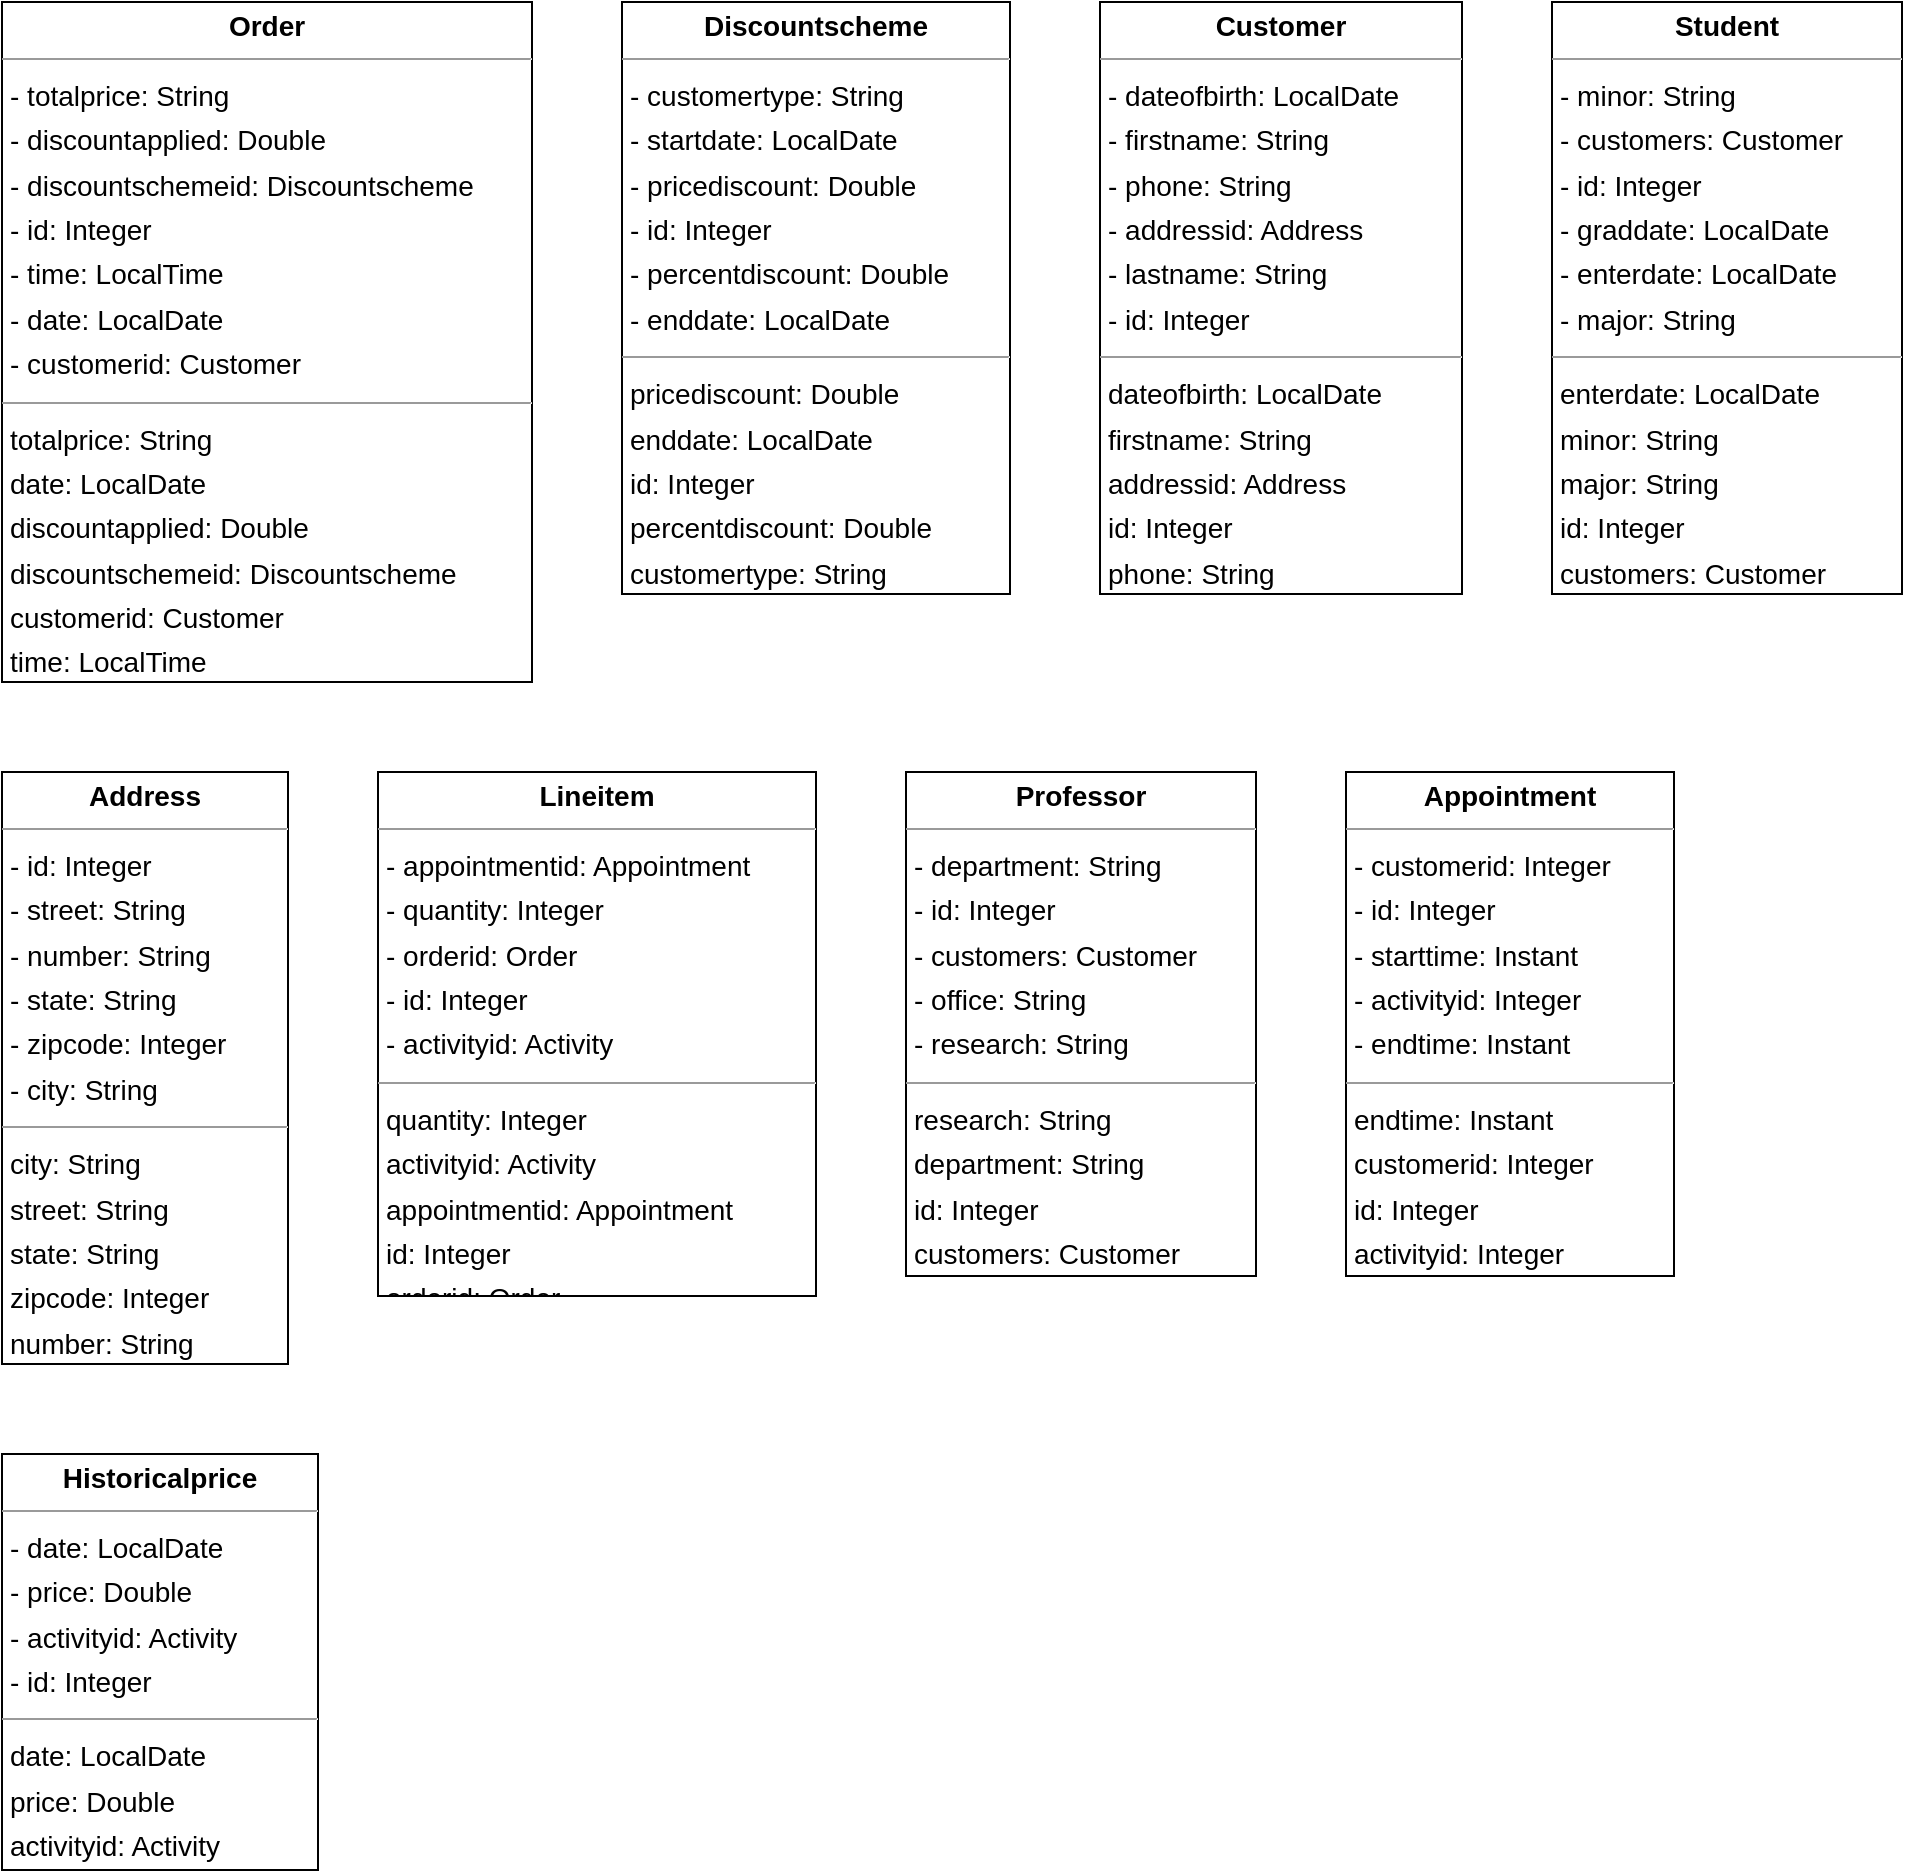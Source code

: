 <mxGraphModel dx="0" dy="0" grid="1" gridSize="10" guides="1" tooltips="1" connect="1" arrows="1" fold="1" page="0" pageScale="1" background="none" math="0" shadow="0">
  <root>
    <mxCell id="0" />
    <mxCell id="1" parent="0" />
    <mxCell id="node8" parent="1" vertex="1" value="&lt;p style=&quot;margin:0px;margin-top:4px;text-align:center;&quot;&gt;&lt;b&gt;Address&lt;/b&gt;&lt;/p&gt;&lt;hr size=&quot;1&quot;/&gt;&lt;p style=&quot;margin:0 0 0 4px;line-height:1.6;&quot;&gt;- id: Integer&lt;br/&gt;- street: String&lt;br/&gt;- number: String&lt;br/&gt;- state: String&lt;br/&gt;- zipcode: Integer&lt;br/&gt;- city: String&lt;/p&gt;&lt;hr size=&quot;1&quot;/&gt;&lt;p style=&quot;margin:0 0 0 4px;line-height:1.6;&quot;&gt; city: String&lt;br/&gt; street: String&lt;br/&gt; state: String&lt;br/&gt; zipcode: Integer&lt;br/&gt; number: String&lt;br/&gt; id: Integer&lt;/p&gt;" style="verticalAlign=top;align=left;overflow=fill;fontSize=14;fontFamily=Helvetica;html=1;rounded=0;shadow=0;comic=0;labelBackgroundColor=none;strokeWidth=1;">
      <mxGeometry x="-133" y="215" width="143" height="296" as="geometry" />
    </mxCell>
    <mxCell id="node6" parent="1" vertex="1" value="&lt;p style=&quot;margin:0px;margin-top:4px;text-align:center;&quot;&gt;&lt;b&gt;Appointment&lt;/b&gt;&lt;/p&gt;&lt;hr size=&quot;1&quot;/&gt;&lt;p style=&quot;margin:0 0 0 4px;line-height:1.6;&quot;&gt;- customerid: Integer&lt;br/&gt;- id: Integer&lt;br/&gt;- starttime: Instant&lt;br/&gt;- activityid: Integer&lt;br/&gt;- endtime: Instant&lt;/p&gt;&lt;hr size=&quot;1&quot;/&gt;&lt;p style=&quot;margin:0 0 0 4px;line-height:1.6;&quot;&gt; endtime: Instant&lt;br/&gt; customerid: Integer&lt;br/&gt; id: Integer&lt;br/&gt; activityid: Integer&lt;br/&gt; starttime: Instant&lt;/p&gt;" style="verticalAlign=top;align=left;overflow=fill;fontSize=14;fontFamily=Helvetica;html=1;rounded=0;shadow=0;comic=0;labelBackgroundColor=none;strokeWidth=1;">
      <mxGeometry x="539" y="215" width="164" height="252" as="geometry" />
    </mxCell>
    <mxCell id="node1" parent="1" vertex="1" value="&lt;p style=&quot;margin:0px;margin-top:4px;text-align:center;&quot;&gt;&lt;b&gt;Customer&lt;/b&gt;&lt;/p&gt;&lt;hr size=&quot;1&quot;/&gt;&lt;p style=&quot;margin:0 0 0 4px;line-height:1.6;&quot;&gt;- dateofbirth: LocalDate&lt;br/&gt;- firstname: String&lt;br/&gt;- phone: String&lt;br/&gt;- addressid: Address&lt;br/&gt;- lastname: String&lt;br/&gt;- id: Integer&lt;/p&gt;&lt;hr size=&quot;1&quot;/&gt;&lt;p style=&quot;margin:0 0 0 4px;line-height:1.6;&quot;&gt; dateofbirth: LocalDate&lt;br/&gt; firstname: String&lt;br/&gt; addressid: Address&lt;br/&gt; id: Integer&lt;br/&gt; phone: String&lt;br/&gt; lastname: String&lt;/p&gt;" style="verticalAlign=top;align=left;overflow=fill;fontSize=14;fontFamily=Helvetica;html=1;rounded=0;shadow=0;comic=0;labelBackgroundColor=none;strokeWidth=1;">
      <mxGeometry x="416" y="-170" width="181" height="296" as="geometry" />
    </mxCell>
    <mxCell id="node4" parent="1" vertex="1" value="&lt;p style=&quot;margin:0px;margin-top:4px;text-align:center;&quot;&gt;&lt;b&gt;Discountscheme&lt;/b&gt;&lt;/p&gt;&lt;hr size=&quot;1&quot;/&gt;&lt;p style=&quot;margin:0 0 0 4px;line-height:1.6;&quot;&gt;- customertype: String&lt;br/&gt;- startdate: LocalDate&lt;br/&gt;- pricediscount: Double&lt;br/&gt;- id: Integer&lt;br/&gt;- percentdiscount: Double&lt;br/&gt;- enddate: LocalDate&lt;/p&gt;&lt;hr size=&quot;1&quot;/&gt;&lt;p style=&quot;margin:0 0 0 4px;line-height:1.6;&quot;&gt; pricediscount: Double&lt;br/&gt; enddate: LocalDate&lt;br/&gt; id: Integer&lt;br/&gt; percentdiscount: Double&lt;br/&gt; customertype: String&lt;br/&gt; startdate: LocalDate&lt;/p&gt;" style="verticalAlign=top;align=left;overflow=fill;fontSize=14;fontFamily=Helvetica;html=1;rounded=0;shadow=0;comic=0;labelBackgroundColor=none;strokeWidth=1;">
      <mxGeometry x="177" y="-170" width="194" height="296" as="geometry" />
    </mxCell>
    <mxCell id="node3" parent="1" vertex="1" value="&lt;p style=&quot;margin:0px;margin-top:4px;text-align:center;&quot;&gt;&lt;b&gt;Historicalprice&lt;/b&gt;&lt;/p&gt;&lt;hr size=&quot;1&quot;/&gt;&lt;p style=&quot;margin:0 0 0 4px;line-height:1.6;&quot;&gt;- date: LocalDate&lt;br/&gt;- price: Double&lt;br/&gt;- activityid: Activity&lt;br/&gt;- id: Integer&lt;/p&gt;&lt;hr size=&quot;1&quot;/&gt;&lt;p style=&quot;margin:0 0 0 4px;line-height:1.6;&quot;&gt; date: LocalDate&lt;br/&gt; price: Double&lt;br/&gt; activityid: Activity&lt;br/&gt; id: Integer&lt;/p&gt;" style="verticalAlign=top;align=left;overflow=fill;fontSize=14;fontFamily=Helvetica;html=1;rounded=0;shadow=0;comic=0;labelBackgroundColor=none;strokeWidth=1;">
      <mxGeometry x="-133" y="556" width="158" height="208" as="geometry" />
    </mxCell>
    <mxCell id="node0" parent="1" vertex="1" value="&lt;p style=&quot;margin:0px;margin-top:4px;text-align:center;&quot;&gt;&lt;b&gt;Lineitem&lt;/b&gt;&lt;/p&gt;&lt;hr size=&quot;1&quot;/&gt;&lt;p style=&quot;margin:0 0 0 4px;line-height:1.6;&quot;&gt;- appointmentid: Appointment&lt;br/&gt;- quantity: Integer&lt;br/&gt;- orderid: Order&lt;br/&gt;- id: Integer&lt;br/&gt;- activityid: Activity&lt;/p&gt;&lt;hr size=&quot;1&quot;/&gt;&lt;p style=&quot;margin:0 0 0 4px;line-height:1.6;&quot;&gt; quantity: Integer&lt;br/&gt; activityid: Activity&lt;br/&gt; appointmentid: Appointment&lt;br/&gt; id: Integer&lt;br/&gt; orderid: Order&lt;/p&gt;" style="verticalAlign=top;align=left;overflow=fill;fontSize=14;fontFamily=Helvetica;html=1;rounded=0;shadow=0;comic=0;labelBackgroundColor=none;strokeWidth=1;">
      <mxGeometry x="55" y="215" width="219" height="262" as="geometry" />
    </mxCell>
    <mxCell id="node5" parent="1" vertex="1" value="&lt;p style=&quot;margin:0px;margin-top:4px;text-align:center;&quot;&gt;&lt;b&gt;Order&lt;/b&gt;&lt;/p&gt;&lt;hr size=&quot;1&quot;/&gt;&lt;p style=&quot;margin:0 0 0 4px;line-height:1.6;&quot;&gt;- totalprice: String&lt;br/&gt;- discountapplied: Double&lt;br/&gt;- discountschemeid: Discountscheme&lt;br/&gt;- id: Integer&lt;br/&gt;- time: LocalTime&lt;br/&gt;- date: LocalDate&lt;br/&gt;- customerid: Customer&lt;/p&gt;&lt;hr size=&quot;1&quot;/&gt;&lt;p style=&quot;margin:0 0 0 4px;line-height:1.6;&quot;&gt; totalprice: String&lt;br/&gt; date: LocalDate&lt;br/&gt; discountapplied: Double&lt;br/&gt; discountschemeid: Discountscheme&lt;br/&gt; customerid: Customer&lt;br/&gt; time: LocalTime&lt;br/&gt; id: Integer&lt;/p&gt;" style="verticalAlign=top;align=left;overflow=fill;fontSize=14;fontFamily=Helvetica;html=1;rounded=0;shadow=0;comic=0;labelBackgroundColor=none;strokeWidth=1;">
      <mxGeometry x="-133" y="-170" width="265" height="340" as="geometry" />
    </mxCell>
    <mxCell id="node7" parent="1" vertex="1" value="&lt;p style=&quot;margin:0px;margin-top:4px;text-align:center;&quot;&gt;&lt;b&gt;Professor&lt;/b&gt;&lt;/p&gt;&lt;hr size=&quot;1&quot;/&gt;&lt;p style=&quot;margin:0 0 0 4px;line-height:1.6;&quot;&gt;- department: String&lt;br/&gt;- id: Integer&lt;br/&gt;- customers: Customer&lt;br/&gt;- office: String&lt;br/&gt;- research: String&lt;/p&gt;&lt;hr size=&quot;1&quot;/&gt;&lt;p style=&quot;margin:0 0 0 4px;line-height:1.6;&quot;&gt; research: String&lt;br/&gt; department: String&lt;br/&gt; id: Integer&lt;br/&gt; customers: Customer&lt;br/&gt; office: String&lt;/p&gt;" style="verticalAlign=top;align=left;overflow=fill;fontSize=14;fontFamily=Helvetica;html=1;rounded=0;shadow=0;comic=0;labelBackgroundColor=none;strokeWidth=1;">
      <mxGeometry x="319" y="215" width="175" height="252" as="geometry" />
    </mxCell>
    <mxCell id="node2" parent="1" vertex="1" value="&lt;p style=&quot;margin:0px;margin-top:4px;text-align:center;&quot;&gt;&lt;b&gt;Student&lt;/b&gt;&lt;/p&gt;&lt;hr size=&quot;1&quot;/&gt;&lt;p style=&quot;margin:0 0 0 4px;line-height:1.6;&quot;&gt;- minor: String&lt;br/&gt;- customers: Customer&lt;br/&gt;- id: Integer&lt;br/&gt;- graddate: LocalDate&lt;br/&gt;- enterdate: LocalDate&lt;br/&gt;- major: String&lt;/p&gt;&lt;hr size=&quot;1&quot;/&gt;&lt;p style=&quot;margin:0 0 0 4px;line-height:1.6;&quot;&gt; enterdate: LocalDate&lt;br/&gt; minor: String&lt;br/&gt; major: String&lt;br/&gt; id: Integer&lt;br/&gt; customers: Customer&lt;br/&gt; graddate: LocalDate&lt;/p&gt;" style="verticalAlign=top;align=left;overflow=fill;fontSize=14;fontFamily=Helvetica;html=1;rounded=0;shadow=0;comic=0;labelBackgroundColor=none;strokeWidth=1;">
      <mxGeometry x="642" y="-170" width="175" height="296" as="geometry" />
    </mxCell>
  </root>
</mxGraphModel>
